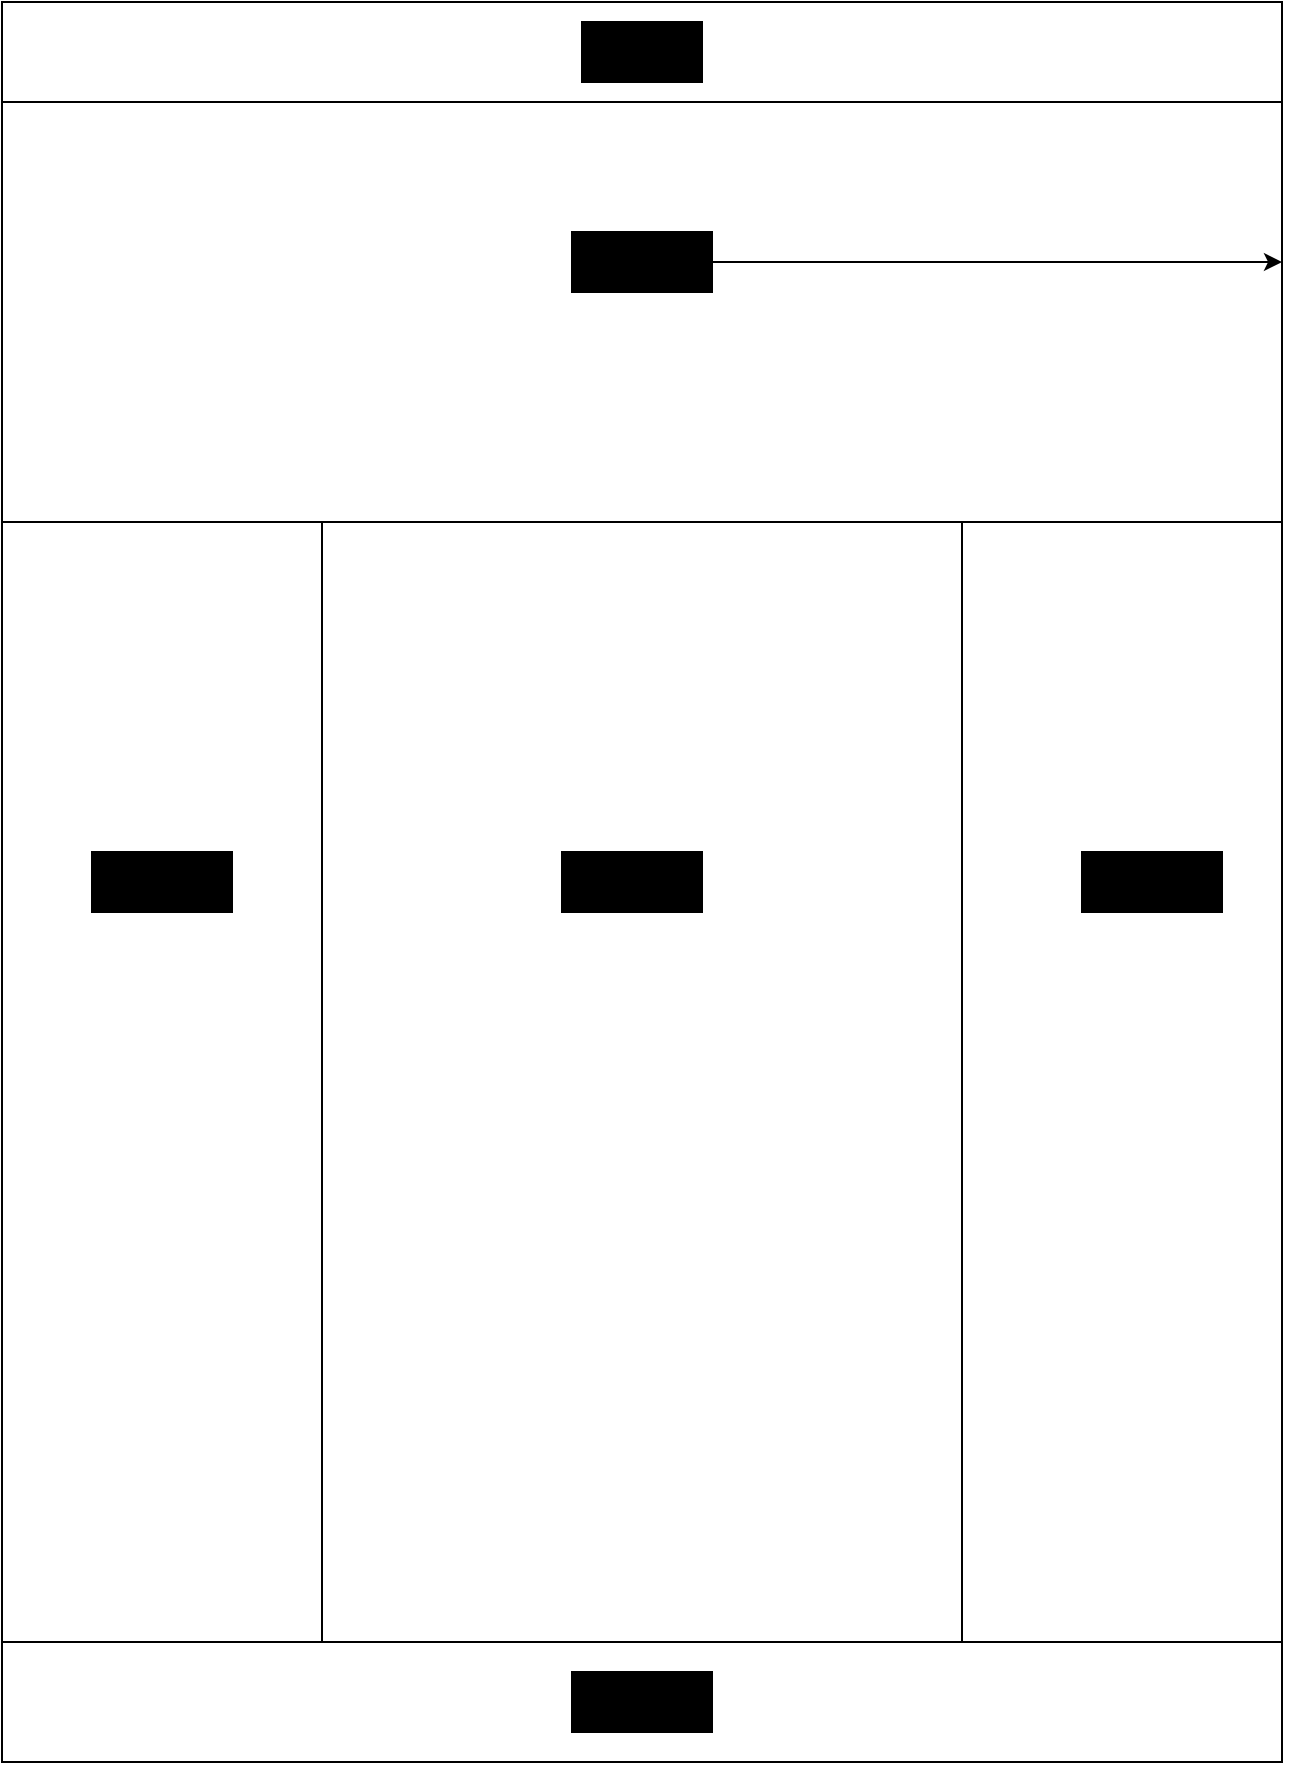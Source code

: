 <mxfile>
    <diagram id="1iRKKfrkK9E601e4xoPy" name="Page-1">
        <mxGraphModel dx="1754" dy="999" grid="1" gridSize="10" guides="1" tooltips="1" connect="1" arrows="1" fold="1" page="1" pageScale="1" pageWidth="850" pageHeight="1100" math="0" shadow="0">
            <root>
                <mxCell id="0"/>
                <mxCell id="1" parent="0"/>
                <mxCell id="2" value="" style="rounded=0;whiteSpace=wrap;html=1;fillColor=#FFFFFF;" vertex="1" parent="1">
                    <mxGeometry x="110" y="40" width="640" height="880" as="geometry"/>
                </mxCell>
                <mxCell id="3" value="" style="rounded=0;whiteSpace=wrap;html=1;fillColor=#FFFFFF;strokeColor=#000000;" vertex="1" parent="1">
                    <mxGeometry x="110" y="40" width="640" height="260" as="geometry"/>
                </mxCell>
                <mxCell id="4" value="" style="rounded=0;whiteSpace=wrap;html=1;strokeColor=#000000;fillColor=#FFFFFF;" vertex="1" parent="1">
                    <mxGeometry x="110" y="40" width="640" height="50" as="geometry"/>
                </mxCell>
                <mxCell id="5" value="" style="rounded=0;whiteSpace=wrap;html=1;strokeColor=#000000;fillColor=#FFFFFF;" vertex="1" parent="1">
                    <mxGeometry x="110" y="860" width="640" height="60" as="geometry"/>
                </mxCell>
                <mxCell id="6" value="" style="rounded=0;whiteSpace=wrap;html=1;strokeColor=#000000;fillColor=#FFFFFF;" vertex="1" parent="1">
                    <mxGeometry x="590" y="300" width="160" height="560" as="geometry"/>
                </mxCell>
                <mxCell id="7" value="" style="rounded=0;whiteSpace=wrap;html=1;strokeColor=#000000;fillColor=#FFFFFF;" vertex="1" parent="1">
                    <mxGeometry x="110" y="300" width="160" height="560" as="geometry"/>
                </mxCell>
                <mxCell id="10" value="NAVBAR" style="text;html=1;strokeColor=#000000;fillColor=#000000;align=center;verticalAlign=middle;whiteSpace=wrap;rounded=0;" vertex="1" parent="1">
                    <mxGeometry x="400" y="50" width="60" height="30" as="geometry"/>
                </mxCell>
                <mxCell id="12" style="edgeStyle=none;html=1;" edge="1" parent="1" source="11" target="3">
                    <mxGeometry relative="1" as="geometry"/>
                </mxCell>
                <mxCell id="11" value="HEADER" style="text;html=1;strokeColor=#000000;fillColor=#000000;align=center;verticalAlign=middle;whiteSpace=wrap;rounded=0;" vertex="1" parent="1">
                    <mxGeometry x="395" y="155" width="70" height="30" as="geometry"/>
                </mxCell>
                <mxCell id="13" value="TEXT 1" style="text;html=1;strokeColor=#000000;fillColor=#000000;align=center;verticalAlign=middle;whiteSpace=wrap;rounded=0;" vertex="1" parent="1">
                    <mxGeometry x="390" y="465" width="70" height="30" as="geometry"/>
                </mxCell>
                <mxCell id="14" value="TEXT 2&lt;span style=&quot;color: rgba(0, 0, 0, 0); font-family: monospace; font-size: 0px; text-align: start;&quot;&gt;%3CmxGraphModel%3E%3Croot%3E%3CmxCell%20id%3D%220%22%2F%3E%3CmxCell%20id%3D%221%22%20parent%3D%220%22%2F%3E%3CmxCell%20id%3D%222%22%20value%3D%22TEXT%201%22%20style%3D%22text%3Bhtml%3D1%3BstrokeColor%3D%23000000%3BfillColor%3D%23000000%3Balign%3Dcenter%3BverticalAlign%3Dmiddle%3BwhiteSpace%3Dwrap%3Brounded%3D0%3B%22%20vertex%3D%221%22%20parent%3D%221%22%3E%3CmxGeometry%20x%3D%22390%22%20y%3D%22465%22%20width%3D%2270%22%20height%3D%2230%22%20as%3D%22geometry%22%2F%3E%3C%2FmxCell%3E%3C%2Froot%3E%3C%2FmxGraphModel%3E&lt;/span&gt;" style="text;html=1;strokeColor=#000000;fillColor=#000000;align=center;verticalAlign=middle;whiteSpace=wrap;rounded=0;" vertex="1" parent="1">
                    <mxGeometry x="650" y="465" width="70" height="30" as="geometry"/>
                </mxCell>
                <mxCell id="15" value="TEXT 3" style="text;html=1;strokeColor=#000000;fillColor=#000000;align=center;verticalAlign=middle;whiteSpace=wrap;rounded=0;" vertex="1" parent="1">
                    <mxGeometry x="155" y="465" width="70" height="30" as="geometry"/>
                </mxCell>
                <mxCell id="16" value="FOOTER" style="text;html=1;strokeColor=#000000;fillColor=#000000;align=center;verticalAlign=middle;whiteSpace=wrap;rounded=0;" vertex="1" parent="1">
                    <mxGeometry x="395" y="875" width="70" height="30" as="geometry"/>
                </mxCell>
            </root>
        </mxGraphModel>
    </diagram>
</mxfile>
